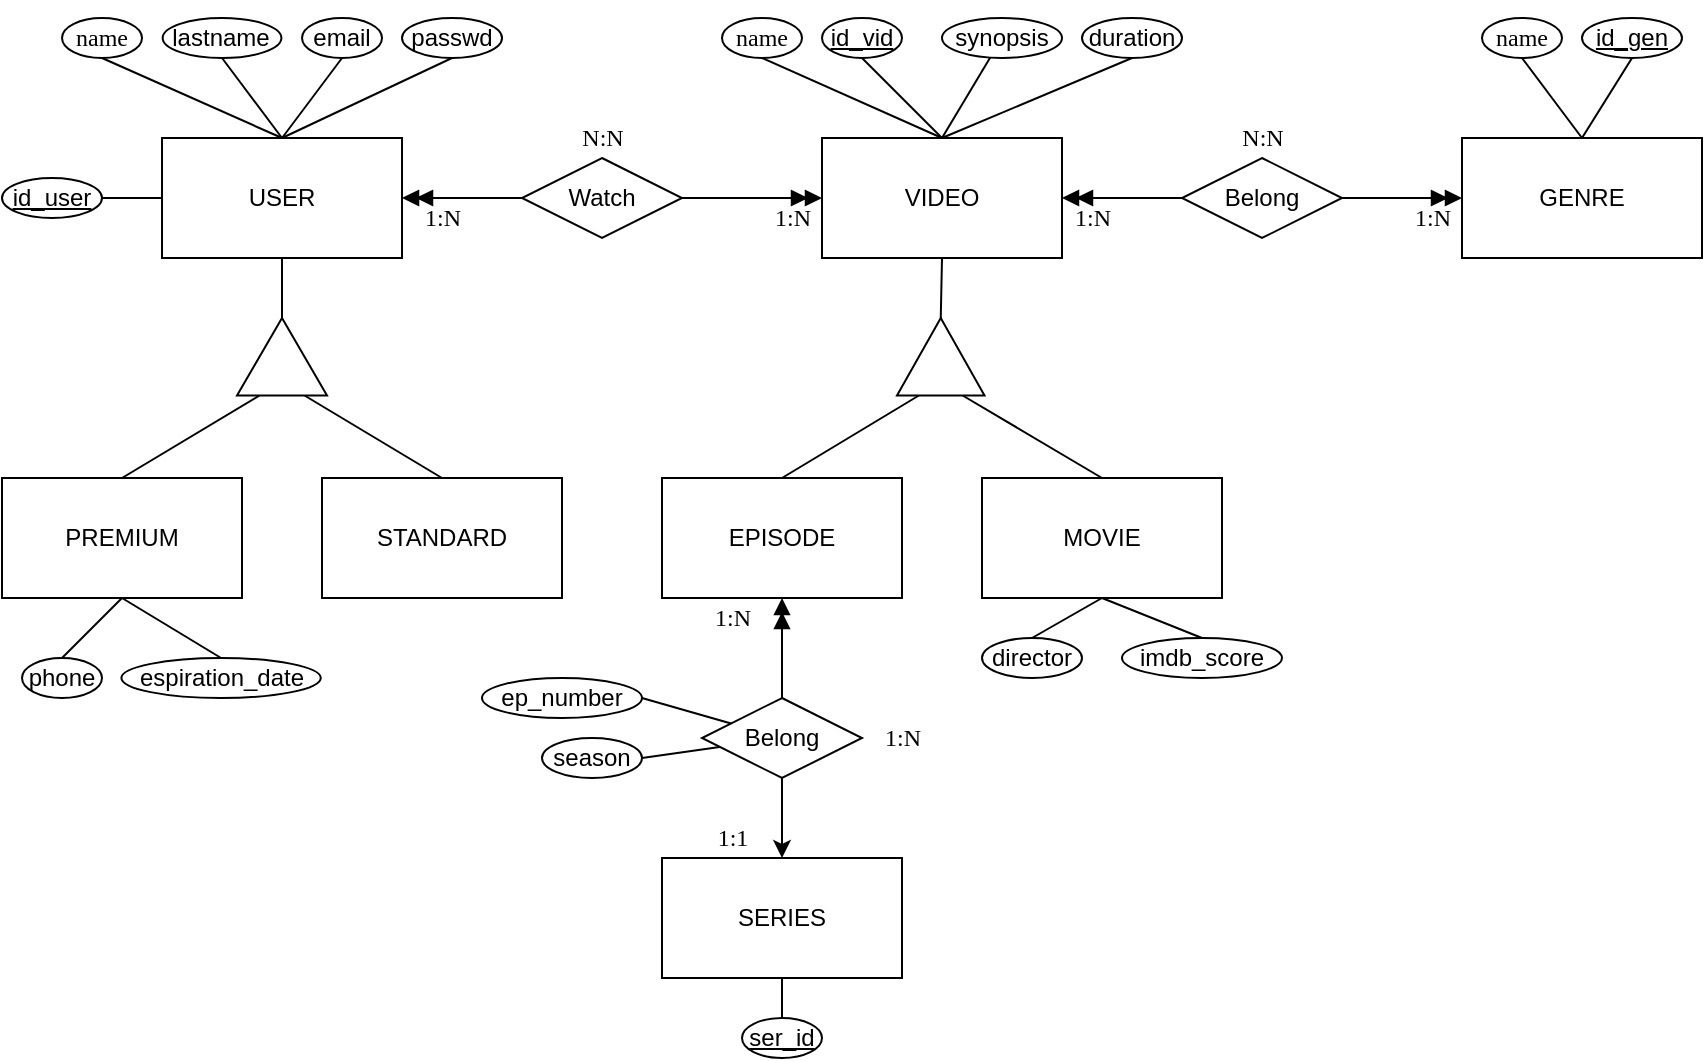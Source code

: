 <mxfile version="15.5.4" type="github">
  <diagram id="j_119HJucZWhe9KruChj" name="Page-1">
    <mxGraphModel dx="1185" dy="683" grid="1" gridSize="10" guides="1" tooltips="1" connect="1" arrows="1" fold="1" page="1" pageScale="1" pageWidth="827" pageHeight="1169" math="0" shadow="0">
      <root>
        <mxCell id="0" />
        <mxCell id="1" parent="0" />
        <mxCell id="7iI5UENEsM4-IBYQVTLZ-40" style="rounded=0;orthogonalLoop=1;jettySize=auto;html=1;exitX=0.5;exitY=0;exitDx=0;exitDy=0;entryX=0.5;entryY=1;entryDx=0;entryDy=0;fontFamily=Tahoma;endArrow=none;endFill=0;" edge="1" parent="1" source="7iI5UENEsM4-IBYQVTLZ-1" target="7iI5UENEsM4-IBYQVTLZ-34">
          <mxGeometry relative="1" as="geometry" />
        </mxCell>
        <mxCell id="7iI5UENEsM4-IBYQVTLZ-41" style="rounded=0;orthogonalLoop=1;jettySize=auto;html=1;exitX=0.5;exitY=0;exitDx=0;exitDy=0;entryX=0.5;entryY=1;entryDx=0;entryDy=0;fontFamily=Tahoma;endArrow=none;endFill=0;" edge="1" parent="1" source="7iI5UENEsM4-IBYQVTLZ-1" target="7iI5UENEsM4-IBYQVTLZ-35">
          <mxGeometry relative="1" as="geometry" />
        </mxCell>
        <mxCell id="7iI5UENEsM4-IBYQVTLZ-42" style="rounded=0;orthogonalLoop=1;jettySize=auto;html=1;exitX=0.5;exitY=0;exitDx=0;exitDy=0;entryX=0.5;entryY=1;entryDx=0;entryDy=0;fontFamily=Tahoma;endArrow=none;endFill=0;" edge="1" parent="1" source="7iI5UENEsM4-IBYQVTLZ-1" target="7iI5UENEsM4-IBYQVTLZ-36">
          <mxGeometry relative="1" as="geometry" />
        </mxCell>
        <mxCell id="7iI5UENEsM4-IBYQVTLZ-64" style="edgeStyle=none;rounded=0;orthogonalLoop=1;jettySize=auto;html=1;exitX=0.5;exitY=0;exitDx=0;exitDy=0;entryX=0.5;entryY=1;entryDx=0;entryDy=0;fontFamily=Tahoma;endArrow=none;endFill=0;" edge="1" parent="1" source="7iI5UENEsM4-IBYQVTLZ-1" target="7iI5UENEsM4-IBYQVTLZ-63">
          <mxGeometry relative="1" as="geometry" />
        </mxCell>
        <mxCell id="7iI5UENEsM4-IBYQVTLZ-1" value="USER" style="rounded=0;whiteSpace=wrap;html=1;" vertex="1" parent="1">
          <mxGeometry x="160.01" y="150" width="120" height="60" as="geometry" />
        </mxCell>
        <mxCell id="7iI5UENEsM4-IBYQVTLZ-54" style="rounded=0;orthogonalLoop=1;jettySize=auto;html=1;exitX=0.5;exitY=0;exitDx=0;exitDy=0;entryX=0.5;entryY=1;entryDx=0;entryDy=0;fontFamily=Tahoma;endArrow=none;endFill=0;" edge="1" parent="1" source="7iI5UENEsM4-IBYQVTLZ-3" target="7iI5UENEsM4-IBYQVTLZ-52">
          <mxGeometry relative="1" as="geometry" />
        </mxCell>
        <mxCell id="7iI5UENEsM4-IBYQVTLZ-55" style="rounded=0;orthogonalLoop=1;jettySize=auto;html=1;exitX=0.5;exitY=0;exitDx=0;exitDy=0;entryX=0.5;entryY=1;entryDx=0;entryDy=0;fontFamily=Tahoma;endArrow=none;endFill=0;" edge="1" parent="1" source="7iI5UENEsM4-IBYQVTLZ-3" target="7iI5UENEsM4-IBYQVTLZ-53">
          <mxGeometry relative="1" as="geometry" />
        </mxCell>
        <mxCell id="7iI5UENEsM4-IBYQVTLZ-3" value="GENRE" style="rounded=0;whiteSpace=wrap;html=1;" vertex="1" parent="1">
          <mxGeometry x="810" y="150" width="120" height="60" as="geometry" />
        </mxCell>
        <mxCell id="7iI5UENEsM4-IBYQVTLZ-4" value="STANDARD" style="rounded=0;whiteSpace=wrap;html=1;" vertex="1" parent="1">
          <mxGeometry x="240" y="320" width="120" height="60" as="geometry" />
        </mxCell>
        <mxCell id="7iI5UENEsM4-IBYQVTLZ-5" value="PREMIUM" style="rounded=0;whiteSpace=wrap;html=1;" vertex="1" parent="1">
          <mxGeometry x="80" y="320" width="120" height="60" as="geometry" />
        </mxCell>
        <mxCell id="7iI5UENEsM4-IBYQVTLZ-7" value="SERIES" style="rounded=0;whiteSpace=wrap;html=1;" vertex="1" parent="1">
          <mxGeometry x="410" y="510" width="120" height="60" as="geometry" />
        </mxCell>
        <mxCell id="7iI5UENEsM4-IBYQVTLZ-30" style="edgeStyle=none;rounded=0;orthogonalLoop=1;jettySize=auto;html=1;exitX=0;exitY=0.75;exitDx=0;exitDy=0;entryX=0.5;entryY=0;entryDx=0;entryDy=0;endArrow=none;endFill=0;" edge="1" parent="1" source="7iI5UENEsM4-IBYQVTLZ-9" target="7iI5UENEsM4-IBYQVTLZ-4">
          <mxGeometry relative="1" as="geometry" />
        </mxCell>
        <mxCell id="7iI5UENEsM4-IBYQVTLZ-31" style="edgeStyle=none;rounded=0;orthogonalLoop=1;jettySize=auto;html=1;exitX=0;exitY=0.25;exitDx=0;exitDy=0;entryX=0.5;entryY=0;entryDx=0;entryDy=0;endArrow=none;endFill=0;" edge="1" parent="1" source="7iI5UENEsM4-IBYQVTLZ-9" target="7iI5UENEsM4-IBYQVTLZ-5">
          <mxGeometry relative="1" as="geometry" />
        </mxCell>
        <mxCell id="7iI5UENEsM4-IBYQVTLZ-32" style="edgeStyle=none;rounded=0;orthogonalLoop=1;jettySize=auto;html=1;exitX=1;exitY=0.5;exitDx=0;exitDy=0;entryX=0.5;entryY=1;entryDx=0;entryDy=0;endArrow=none;endFill=0;" edge="1" parent="1" source="7iI5UENEsM4-IBYQVTLZ-9" target="7iI5UENEsM4-IBYQVTLZ-1">
          <mxGeometry relative="1" as="geometry" />
        </mxCell>
        <mxCell id="7iI5UENEsM4-IBYQVTLZ-9" value="" style="triangle;whiteSpace=wrap;html=1;rotation=-90;" vertex="1" parent="1">
          <mxGeometry x="200.63" y="236.88" width="38.75" height="45" as="geometry" />
        </mxCell>
        <mxCell id="7iI5UENEsM4-IBYQVTLZ-46" style="rounded=0;orthogonalLoop=1;jettySize=auto;html=1;exitX=0.5;exitY=0;exitDx=0;exitDy=0;entryX=0.5;entryY=1;entryDx=0;entryDy=0;fontFamily=Tahoma;endArrow=none;endFill=0;" edge="1" parent="1" source="7iI5UENEsM4-IBYQVTLZ-11" target="7iI5UENEsM4-IBYQVTLZ-44">
          <mxGeometry relative="1" as="geometry" />
        </mxCell>
        <mxCell id="7iI5UENEsM4-IBYQVTLZ-47" style="rounded=0;orthogonalLoop=1;jettySize=auto;html=1;exitX=0.5;exitY=0;exitDx=0;exitDy=0;entryX=0.5;entryY=1;entryDx=0;entryDy=0;fontFamily=Tahoma;endArrow=none;endFill=0;" edge="1" parent="1" source="7iI5UENEsM4-IBYQVTLZ-11" target="7iI5UENEsM4-IBYQVTLZ-43">
          <mxGeometry relative="1" as="geometry" />
        </mxCell>
        <mxCell id="7iI5UENEsM4-IBYQVTLZ-50" style="rounded=0;orthogonalLoop=1;jettySize=auto;html=1;exitX=0.5;exitY=0;exitDx=0;exitDy=0;entryX=0.5;entryY=1;entryDx=0;entryDy=0;fontFamily=Tahoma;endArrow=none;endFill=0;" edge="1" parent="1" source="7iI5UENEsM4-IBYQVTLZ-11" target="7iI5UENEsM4-IBYQVTLZ-49">
          <mxGeometry relative="1" as="geometry" />
        </mxCell>
        <mxCell id="7iI5UENEsM4-IBYQVTLZ-51" value="" style="rounded=0;orthogonalLoop=1;jettySize=auto;html=1;fontFamily=Tahoma;endArrow=none;endFill=0;exitX=0.5;exitY=0;exitDx=0;exitDy=0;" edge="1" parent="1" source="7iI5UENEsM4-IBYQVTLZ-11" target="7iI5UENEsM4-IBYQVTLZ-45">
          <mxGeometry relative="1" as="geometry" />
        </mxCell>
        <mxCell id="7iI5UENEsM4-IBYQVTLZ-11" value="VIDEO" style="rounded=0;whiteSpace=wrap;html=1;" vertex="1" parent="1">
          <mxGeometry x="490" y="150" width="120" height="60" as="geometry" />
        </mxCell>
        <mxCell id="7iI5UENEsM4-IBYQVTLZ-84" style="edgeStyle=none;rounded=0;orthogonalLoop=1;jettySize=auto;html=1;exitX=0.5;exitY=1;exitDx=0;exitDy=0;entryX=0.5;entryY=0;entryDx=0;entryDy=0;fontFamily=Tahoma;endArrow=none;endFill=0;" edge="1" parent="1" source="7iI5UENEsM4-IBYQVTLZ-12" target="7iI5UENEsM4-IBYQVTLZ-83">
          <mxGeometry relative="1" as="geometry" />
        </mxCell>
        <mxCell id="7iI5UENEsM4-IBYQVTLZ-85" style="edgeStyle=none;rounded=0;orthogonalLoop=1;jettySize=auto;html=1;exitX=0.5;exitY=1;exitDx=0;exitDy=0;entryX=0.5;entryY=0;entryDx=0;entryDy=0;fontFamily=Tahoma;endArrow=none;endFill=0;" edge="1" parent="1" source="7iI5UENEsM4-IBYQVTLZ-12" target="7iI5UENEsM4-IBYQVTLZ-82">
          <mxGeometry relative="1" as="geometry" />
        </mxCell>
        <mxCell id="7iI5UENEsM4-IBYQVTLZ-12" value="MOVIE" style="rounded=0;whiteSpace=wrap;html=1;" vertex="1" parent="1">
          <mxGeometry x="570" y="320" width="120" height="60" as="geometry" />
        </mxCell>
        <mxCell id="7iI5UENEsM4-IBYQVTLZ-13" value="EPISODE" style="rounded=0;whiteSpace=wrap;html=1;" vertex="1" parent="1">
          <mxGeometry x="410" y="320" width="120" height="60" as="geometry" />
        </mxCell>
        <mxCell id="7iI5UENEsM4-IBYQVTLZ-27" style="rounded=0;orthogonalLoop=1;jettySize=auto;html=1;exitX=0;exitY=0.25;exitDx=0;exitDy=0;entryX=0.5;entryY=0;entryDx=0;entryDy=0;endArrow=none;endFill=0;" edge="1" parent="1" source="7iI5UENEsM4-IBYQVTLZ-14" target="7iI5UENEsM4-IBYQVTLZ-13">
          <mxGeometry relative="1" as="geometry" />
        </mxCell>
        <mxCell id="7iI5UENEsM4-IBYQVTLZ-28" style="edgeStyle=none;rounded=0;orthogonalLoop=1;jettySize=auto;html=1;entryX=0.5;entryY=0;entryDx=0;entryDy=0;endArrow=none;endFill=0;exitX=0;exitY=0.75;exitDx=0;exitDy=0;" edge="1" parent="1" source="7iI5UENEsM4-IBYQVTLZ-14" target="7iI5UENEsM4-IBYQVTLZ-12">
          <mxGeometry relative="1" as="geometry">
            <mxPoint x="620" y="270" as="sourcePoint" />
          </mxGeometry>
        </mxCell>
        <mxCell id="7iI5UENEsM4-IBYQVTLZ-29" style="edgeStyle=none;rounded=0;orthogonalLoop=1;jettySize=auto;html=1;exitX=1;exitY=0.5;exitDx=0;exitDy=0;entryX=0.5;entryY=1;entryDx=0;entryDy=0;endArrow=none;endFill=0;" edge="1" parent="1" source="7iI5UENEsM4-IBYQVTLZ-14" target="7iI5UENEsM4-IBYQVTLZ-11">
          <mxGeometry relative="1" as="geometry" />
        </mxCell>
        <mxCell id="7iI5UENEsM4-IBYQVTLZ-14" value="" style="triangle;whiteSpace=wrap;html=1;rotation=-90;" vertex="1" parent="1">
          <mxGeometry x="530" y="237.5" width="38.75" height="43.75" as="geometry" />
        </mxCell>
        <mxCell id="7iI5UENEsM4-IBYQVTLZ-18" style="edgeStyle=orthogonalEdgeStyle;rounded=0;orthogonalLoop=1;jettySize=auto;html=1;exitX=0;exitY=0.5;exitDx=0;exitDy=0;endArrow=doubleBlock;endFill=1;" edge="1" parent="1" source="7iI5UENEsM4-IBYQVTLZ-15" target="7iI5UENEsM4-IBYQVTLZ-1">
          <mxGeometry relative="1" as="geometry" />
        </mxCell>
        <mxCell id="7iI5UENEsM4-IBYQVTLZ-19" style="edgeStyle=orthogonalEdgeStyle;rounded=0;orthogonalLoop=1;jettySize=auto;html=1;exitX=1;exitY=0.5;exitDx=0;exitDy=0;endArrow=doubleBlock;endFill=1;" edge="1" parent="1" source="7iI5UENEsM4-IBYQVTLZ-15" target="7iI5UENEsM4-IBYQVTLZ-11">
          <mxGeometry relative="1" as="geometry" />
        </mxCell>
        <mxCell id="7iI5UENEsM4-IBYQVTLZ-15" value="Watch" style="rhombus;whiteSpace=wrap;html=1;" vertex="1" parent="1">
          <mxGeometry x="340" y="160" width="80" height="40" as="geometry" />
        </mxCell>
        <mxCell id="7iI5UENEsM4-IBYQVTLZ-20" style="edgeStyle=orthogonalEdgeStyle;rounded=0;orthogonalLoop=1;jettySize=auto;html=1;exitX=0;exitY=0.5;exitDx=0;exitDy=0;entryX=1;entryY=0.5;entryDx=0;entryDy=0;endArrow=doubleBlock;endFill=1;" edge="1" parent="1" source="7iI5UENEsM4-IBYQVTLZ-17" target="7iI5UENEsM4-IBYQVTLZ-11">
          <mxGeometry relative="1" as="geometry" />
        </mxCell>
        <mxCell id="7iI5UENEsM4-IBYQVTLZ-21" style="edgeStyle=orthogonalEdgeStyle;rounded=0;orthogonalLoop=1;jettySize=auto;html=1;exitX=1;exitY=0.5;exitDx=0;exitDy=0;entryX=0;entryY=0.5;entryDx=0;entryDy=0;endArrow=doubleBlock;endFill=1;" edge="1" parent="1" source="7iI5UENEsM4-IBYQVTLZ-17" target="7iI5UENEsM4-IBYQVTLZ-3">
          <mxGeometry relative="1" as="geometry" />
        </mxCell>
        <mxCell id="7iI5UENEsM4-IBYQVTLZ-17" value="Belong" style="rhombus;whiteSpace=wrap;html=1;" vertex="1" parent="1">
          <mxGeometry x="670" y="160" width="80" height="40" as="geometry" />
        </mxCell>
        <mxCell id="7iI5UENEsM4-IBYQVTLZ-23" style="edgeStyle=orthogonalEdgeStyle;rounded=0;orthogonalLoop=1;jettySize=auto;html=1;exitX=0.5;exitY=0;exitDx=0;exitDy=0;entryX=0.5;entryY=1;entryDx=0;entryDy=0;endArrow=doubleBlock;endFill=1;" edge="1" parent="1" source="7iI5UENEsM4-IBYQVTLZ-22" target="7iI5UENEsM4-IBYQVTLZ-13">
          <mxGeometry relative="1" as="geometry" />
        </mxCell>
        <mxCell id="7iI5UENEsM4-IBYQVTLZ-24" style="edgeStyle=orthogonalEdgeStyle;rounded=0;orthogonalLoop=1;jettySize=auto;html=1;exitX=0.5;exitY=1;exitDx=0;exitDy=0;entryX=0.5;entryY=0;entryDx=0;entryDy=0;" edge="1" parent="1" source="7iI5UENEsM4-IBYQVTLZ-22" target="7iI5UENEsM4-IBYQVTLZ-7">
          <mxGeometry relative="1" as="geometry" />
        </mxCell>
        <mxCell id="7iI5UENEsM4-IBYQVTLZ-77" style="edgeStyle=none;rounded=0;orthogonalLoop=1;jettySize=auto;html=1;entryX=1;entryY=0.5;entryDx=0;entryDy=0;fontFamily=Tahoma;endArrow=none;endFill=0;" edge="1" parent="1" source="7iI5UENEsM4-IBYQVTLZ-22" target="7iI5UENEsM4-IBYQVTLZ-74">
          <mxGeometry relative="1" as="geometry" />
        </mxCell>
        <mxCell id="7iI5UENEsM4-IBYQVTLZ-78" style="edgeStyle=none;rounded=0;orthogonalLoop=1;jettySize=auto;html=1;exitX=0.121;exitY=0.608;exitDx=0;exitDy=0;entryX=1;entryY=0.5;entryDx=0;entryDy=0;fontFamily=Tahoma;endArrow=none;endFill=0;exitPerimeter=0;" edge="1" parent="1" source="7iI5UENEsM4-IBYQVTLZ-22" target="7iI5UENEsM4-IBYQVTLZ-75">
          <mxGeometry relative="1" as="geometry" />
        </mxCell>
        <mxCell id="7iI5UENEsM4-IBYQVTLZ-22" value="Belong" style="rhombus;whiteSpace=wrap;html=1;" vertex="1" parent="1">
          <mxGeometry x="430" y="430" width="80" height="40" as="geometry" />
        </mxCell>
        <mxCell id="7iI5UENEsM4-IBYQVTLZ-38" style="rounded=0;orthogonalLoop=1;jettySize=auto;html=1;exitX=1;exitY=0.5;exitDx=0;exitDy=0;fontFamily=Tahoma;endArrow=none;endFill=0;" edge="1" parent="1" source="7iI5UENEsM4-IBYQVTLZ-33" target="7iI5UENEsM4-IBYQVTLZ-1">
          <mxGeometry relative="1" as="geometry" />
        </mxCell>
        <mxCell id="7iI5UENEsM4-IBYQVTLZ-33" value="id_user" style="ellipse;whiteSpace=wrap;html=1;fontStyle=4" vertex="1" parent="1">
          <mxGeometry x="80" y="170" width="50" height="20" as="geometry" />
        </mxCell>
        <mxCell id="7iI5UENEsM4-IBYQVTLZ-34" value="&lt;div align=&quot;center&quot;&gt;&lt;p&gt;&lt;font face=&quot;Tahoma&quot;&gt;name&lt;/font&gt;&lt;/p&gt;&lt;/div&gt;" style="ellipse;whiteSpace=wrap;html=1;align=center;" vertex="1" parent="1">
          <mxGeometry x="110.01" y="90" width="40" height="20" as="geometry" />
        </mxCell>
        <mxCell id="7iI5UENEsM4-IBYQVTLZ-35" value="&lt;div align=&quot;center&quot;&gt;&lt;p&gt;lastname&lt;/p&gt;&lt;/div&gt;" style="ellipse;whiteSpace=wrap;html=1;align=center;" vertex="1" parent="1">
          <mxGeometry x="160.33" y="90" width="59.37" height="20" as="geometry" />
        </mxCell>
        <mxCell id="7iI5UENEsM4-IBYQVTLZ-36" value="email" style="ellipse;whiteSpace=wrap;html=1;align=center;" vertex="1" parent="1">
          <mxGeometry x="230.01" y="90" width="40" height="20" as="geometry" />
        </mxCell>
        <mxCell id="7iI5UENEsM4-IBYQVTLZ-43" value="id_vid" style="ellipse;whiteSpace=wrap;html=1;align=center;fontStyle=4" vertex="1" parent="1">
          <mxGeometry x="490" y="90" width="40" height="20" as="geometry" />
        </mxCell>
        <mxCell id="7iI5UENEsM4-IBYQVTLZ-44" value="&lt;div align=&quot;center&quot;&gt;&lt;p&gt;&lt;font face=&quot;Tahoma&quot;&gt;name&lt;/font&gt;&lt;/p&gt;&lt;/div&gt;" style="ellipse;whiteSpace=wrap;html=1;align=center;" vertex="1" parent="1">
          <mxGeometry x="440" y="90" width="40" height="20" as="geometry" />
        </mxCell>
        <mxCell id="7iI5UENEsM4-IBYQVTLZ-45" value="synopsis" style="ellipse;whiteSpace=wrap;html=1;align=center;" vertex="1" parent="1">
          <mxGeometry x="550" y="90" width="60" height="20" as="geometry" />
        </mxCell>
        <mxCell id="7iI5UENEsM4-IBYQVTLZ-49" value="duration" style="ellipse;whiteSpace=wrap;html=1;align=center;" vertex="1" parent="1">
          <mxGeometry x="620" y="90" width="50" height="20" as="geometry" />
        </mxCell>
        <mxCell id="7iI5UENEsM4-IBYQVTLZ-52" value="&lt;div align=&quot;center&quot;&gt;&lt;p&gt;&lt;font face=&quot;Tahoma&quot;&gt;name&lt;/font&gt;&lt;/p&gt;&lt;/div&gt;" style="ellipse;whiteSpace=wrap;html=1;align=center;" vertex="1" parent="1">
          <mxGeometry x="820" y="90" width="40" height="20" as="geometry" />
        </mxCell>
        <mxCell id="7iI5UENEsM4-IBYQVTLZ-53" value="id_gen" style="ellipse;whiteSpace=wrap;html=1;align=center;fontStyle=4" vertex="1" parent="1">
          <mxGeometry x="870" y="90" width="50" height="20" as="geometry" />
        </mxCell>
        <mxCell id="7iI5UENEsM4-IBYQVTLZ-62" style="edgeStyle=none;rounded=0;orthogonalLoop=1;jettySize=auto;html=1;exitX=0.5;exitY=0;exitDx=0;exitDy=0;fontFamily=Tahoma;endArrow=none;endFill=0;" edge="1" parent="1" source="7iI5UENEsM4-IBYQVTLZ-59">
          <mxGeometry relative="1" as="geometry">
            <mxPoint x="140" y="380" as="targetPoint" />
          </mxGeometry>
        </mxCell>
        <mxCell id="7iI5UENEsM4-IBYQVTLZ-59" value="phone" style="ellipse;whiteSpace=wrap;html=1;align=center;" vertex="1" parent="1">
          <mxGeometry x="90" y="410" width="40" height="20" as="geometry" />
        </mxCell>
        <mxCell id="7iI5UENEsM4-IBYQVTLZ-61" style="edgeStyle=none;rounded=0;orthogonalLoop=1;jettySize=auto;html=1;exitX=0.5;exitY=0;exitDx=0;exitDy=0;entryX=0.5;entryY=1;entryDx=0;entryDy=0;fontFamily=Tahoma;endArrow=none;endFill=0;" edge="1" parent="1" source="7iI5UENEsM4-IBYQVTLZ-60" target="7iI5UENEsM4-IBYQVTLZ-5">
          <mxGeometry relative="1" as="geometry" />
        </mxCell>
        <mxCell id="7iI5UENEsM4-IBYQVTLZ-60" value="espiration_date" style="ellipse;whiteSpace=wrap;html=1;align=center;" vertex="1" parent="1">
          <mxGeometry x="139.7" y="410" width="99.68" height="20" as="geometry" />
        </mxCell>
        <mxCell id="7iI5UENEsM4-IBYQVTLZ-63" value="passwd" style="ellipse;whiteSpace=wrap;html=1;align=center;" vertex="1" parent="1">
          <mxGeometry x="280.01" y="90" width="50" height="20" as="geometry" />
        </mxCell>
        <mxCell id="7iI5UENEsM4-IBYQVTLZ-65" value="1:N" style="text;html=1;align=center;verticalAlign=middle;resizable=0;points=[];autosize=1;strokeColor=none;fillColor=none;fontFamily=Tahoma;" vertex="1" parent="1">
          <mxGeometry x="285" y="180" width="30" height="20" as="geometry" />
        </mxCell>
        <mxCell id="7iI5UENEsM4-IBYQVTLZ-66" value="1:N" style="text;html=1;align=center;verticalAlign=middle;resizable=0;points=[];autosize=1;strokeColor=none;fillColor=none;fontFamily=Tahoma;" vertex="1" parent="1">
          <mxGeometry x="460" y="180" width="30" height="20" as="geometry" />
        </mxCell>
        <mxCell id="7iI5UENEsM4-IBYQVTLZ-67" value="1:N" style="text;html=1;align=center;verticalAlign=middle;resizable=0;points=[];autosize=1;strokeColor=none;fillColor=none;fontFamily=Tahoma;" vertex="1" parent="1">
          <mxGeometry x="780" y="180" width="30" height="20" as="geometry" />
        </mxCell>
        <mxCell id="7iI5UENEsM4-IBYQVTLZ-68" value="1:N" style="text;html=1;align=center;verticalAlign=middle;resizable=0;points=[];autosize=1;strokeColor=none;fillColor=none;fontFamily=Tahoma;" vertex="1" parent="1">
          <mxGeometry x="610" y="180" width="30" height="20" as="geometry" />
        </mxCell>
        <mxCell id="7iI5UENEsM4-IBYQVTLZ-69" value="1:N" style="text;html=1;align=center;verticalAlign=middle;resizable=0;points=[];autosize=1;strokeColor=none;fillColor=none;fontFamily=Tahoma;" vertex="1" parent="1">
          <mxGeometry x="430" y="380" width="30" height="20" as="geometry" />
        </mxCell>
        <mxCell id="7iI5UENEsM4-IBYQVTLZ-70" value="1:1" style="text;html=1;align=center;verticalAlign=middle;resizable=0;points=[];autosize=1;strokeColor=none;fillColor=none;fontFamily=Tahoma;" vertex="1" parent="1">
          <mxGeometry x="430" y="490" width="30" height="20" as="geometry" />
        </mxCell>
        <mxCell id="7iI5UENEsM4-IBYQVTLZ-71" value="N:N" style="text;html=1;align=center;verticalAlign=middle;resizable=0;points=[];autosize=1;strokeColor=none;fillColor=none;fontFamily=Tahoma;" vertex="1" parent="1">
          <mxGeometry x="360" y="140" width="40" height="20" as="geometry" />
        </mxCell>
        <mxCell id="7iI5UENEsM4-IBYQVTLZ-72" value="N:N" style="text;html=1;align=center;verticalAlign=middle;resizable=0;points=[];autosize=1;strokeColor=none;fillColor=none;fontFamily=Tahoma;" vertex="1" parent="1">
          <mxGeometry x="690" y="140" width="40" height="20" as="geometry" />
        </mxCell>
        <mxCell id="7iI5UENEsM4-IBYQVTLZ-73" value="1:N" style="text;html=1;align=center;verticalAlign=middle;resizable=0;points=[];autosize=1;strokeColor=none;fillColor=none;fontFamily=Tahoma;" vertex="1" parent="1">
          <mxGeometry x="515" y="440" width="30" height="20" as="geometry" />
        </mxCell>
        <mxCell id="7iI5UENEsM4-IBYQVTLZ-74" value="ep_number" style="ellipse;whiteSpace=wrap;html=1;align=center;" vertex="1" parent="1">
          <mxGeometry x="320" y="420" width="80" height="20" as="geometry" />
        </mxCell>
        <mxCell id="7iI5UENEsM4-IBYQVTLZ-75" value="season" style="ellipse;whiteSpace=wrap;html=1;align=center;" vertex="1" parent="1">
          <mxGeometry x="350" y="450" width="50" height="20" as="geometry" />
        </mxCell>
        <mxCell id="7iI5UENEsM4-IBYQVTLZ-81" style="edgeStyle=none;rounded=0;orthogonalLoop=1;jettySize=auto;html=1;exitX=0.5;exitY=0;exitDx=0;exitDy=0;entryX=0.5;entryY=1;entryDx=0;entryDy=0;fontFamily=Tahoma;endArrow=none;endFill=0;" edge="1" parent="1" source="7iI5UENEsM4-IBYQVTLZ-80" target="7iI5UENEsM4-IBYQVTLZ-7">
          <mxGeometry relative="1" as="geometry" />
        </mxCell>
        <mxCell id="7iI5UENEsM4-IBYQVTLZ-80" value="ser_id" style="ellipse;whiteSpace=wrap;html=1;align=center;fontStyle=4" vertex="1" parent="1">
          <mxGeometry x="450" y="590" width="40" height="20" as="geometry" />
        </mxCell>
        <mxCell id="7iI5UENEsM4-IBYQVTLZ-82" value="imdb_score" style="ellipse;whiteSpace=wrap;html=1;align=center;" vertex="1" parent="1">
          <mxGeometry x="640" y="400" width="80" height="20" as="geometry" />
        </mxCell>
        <mxCell id="7iI5UENEsM4-IBYQVTLZ-83" value="director" style="ellipse;whiteSpace=wrap;html=1;align=center;" vertex="1" parent="1">
          <mxGeometry x="570" y="400" width="50" height="20" as="geometry" />
        </mxCell>
      </root>
    </mxGraphModel>
  </diagram>
</mxfile>
